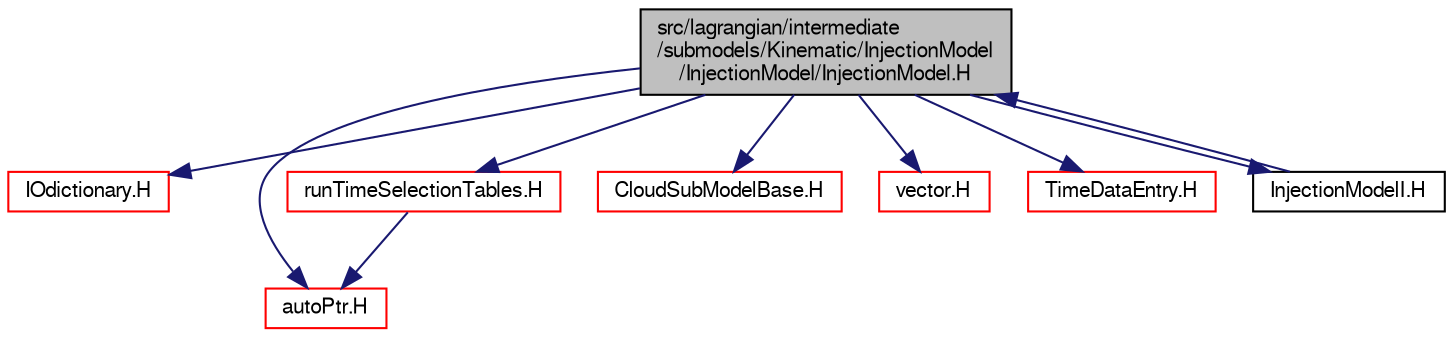 digraph "src/lagrangian/intermediate/submodels/Kinematic/InjectionModel/InjectionModel/InjectionModel.H"
{
  bgcolor="transparent";
  edge [fontname="FreeSans",fontsize="10",labelfontname="FreeSans",labelfontsize="10"];
  node [fontname="FreeSans",fontsize="10",shape=record];
  Node0 [label="src/lagrangian/intermediate\l/submodels/Kinematic/InjectionModel\l/InjectionModel/InjectionModel.H",height=0.2,width=0.4,color="black", fillcolor="grey75", style="filled", fontcolor="black"];
  Node0 -> Node1 [color="midnightblue",fontsize="10",style="solid",fontname="FreeSans"];
  Node1 [label="IOdictionary.H",height=0.2,width=0.4,color="red",URL="$a09023.html"];
  Node0 -> Node46 [color="midnightblue",fontsize="10",style="solid",fontname="FreeSans"];
  Node46 [label="autoPtr.H",height=0.2,width=0.4,color="red",URL="$a11078.html"];
  Node0 -> Node60 [color="midnightblue",fontsize="10",style="solid",fontname="FreeSans"];
  Node60 [label="runTimeSelectionTables.H",height=0.2,width=0.4,color="red",URL="$a09266.html",tooltip="Macros to ease declaration of run-time selection tables. "];
  Node60 -> Node46 [color="midnightblue",fontsize="10",style="solid",fontname="FreeSans"];
  Node0 -> Node85 [color="midnightblue",fontsize="10",style="solid",fontname="FreeSans"];
  Node85 [label="CloudSubModelBase.H",height=0.2,width=0.4,color="red",URL="$a05612.html"];
  Node0 -> Node87 [color="midnightblue",fontsize="10",style="solid",fontname="FreeSans"];
  Node87 [label="vector.H",height=0.2,width=0.4,color="red",URL="$a12836.html"];
  Node0 -> Node95 [color="midnightblue",fontsize="10",style="solid",fontname="FreeSans"];
  Node95 [label="TimeDataEntry.H",height=0.2,width=0.4,color="red",URL="$a12311.html"];
  Node0 -> Node157 [color="midnightblue",fontsize="10",style="solid",fontname="FreeSans"];
  Node157 [label="InjectionModelI.H",height=0.2,width=0.4,color="black",URL="$a05741.html"];
  Node157 -> Node0 [color="midnightblue",fontsize="10",style="solid",fontname="FreeSans"];
}
